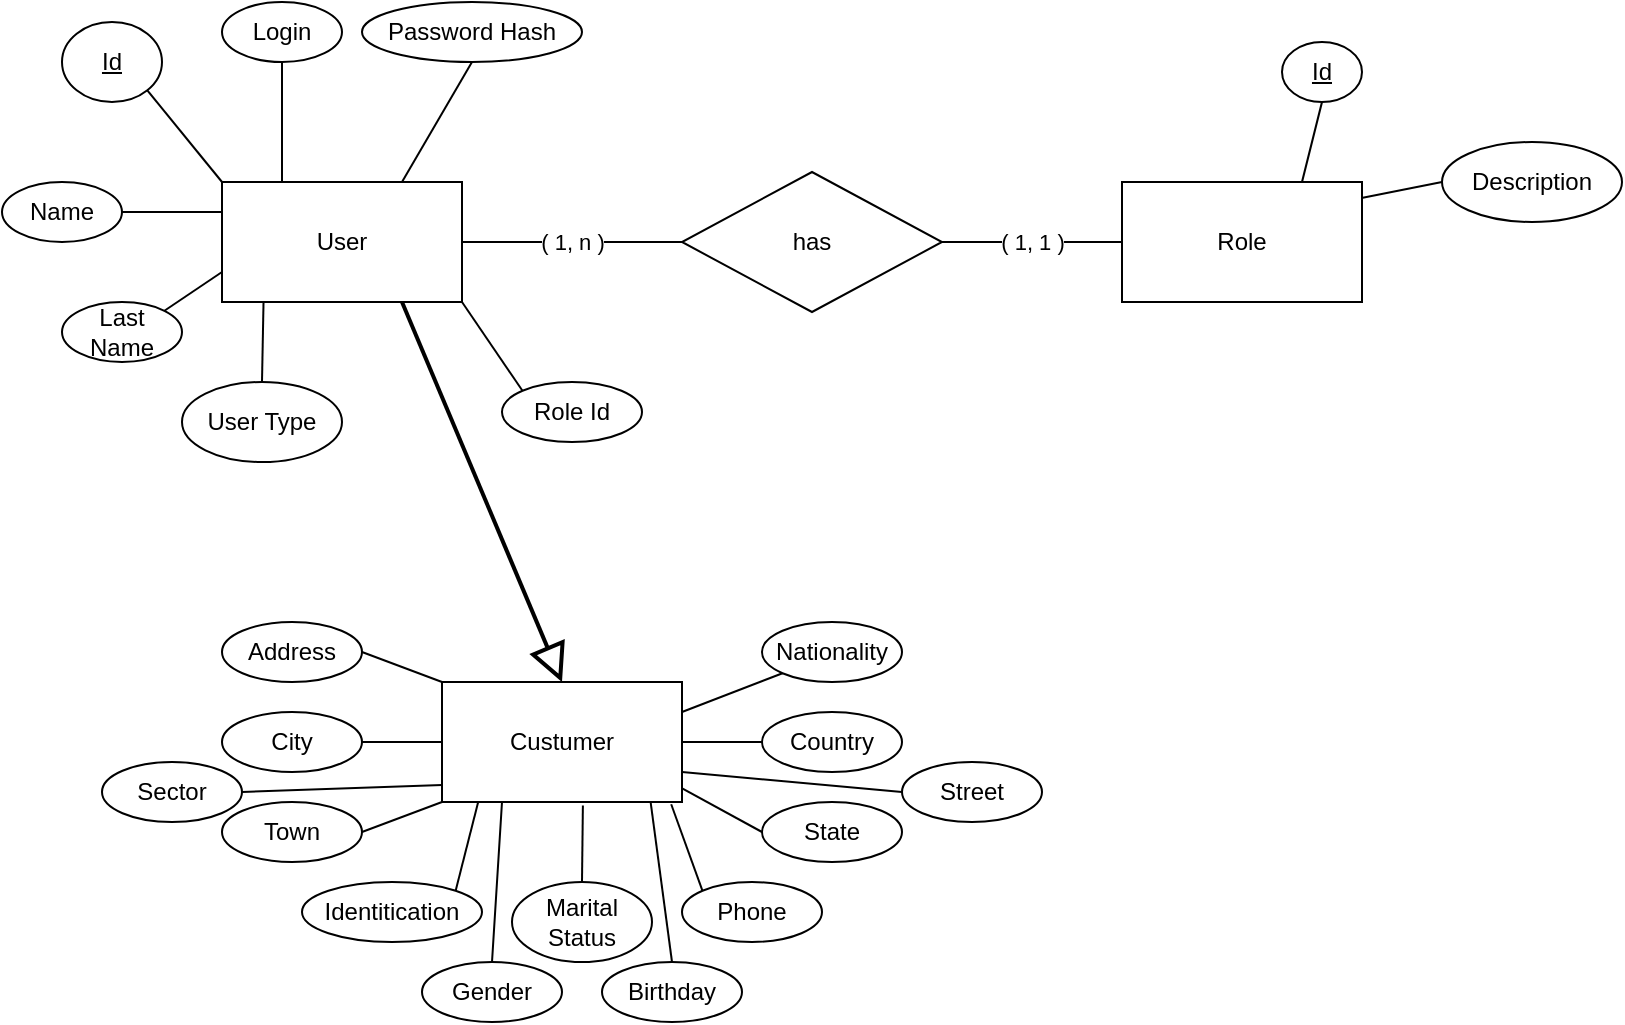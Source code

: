 <mxfile>
    <diagram id="g1JL9ZHR27udJtGyHOAo" name="Page-1">
        <mxGraphModel dx="669" dy="433" grid="1" gridSize="10" guides="1" tooltips="1" connect="1" arrows="1" fold="1" page="1" pageScale="1" pageWidth="850" pageHeight="1100" math="0" shadow="0">
            <root>
                <mxCell id="0"/>
                <mxCell id="1" parent="0"/>
                <mxCell id="32" value="( 1, n )" style="edgeStyle=none;html=1;entryX=0;entryY=0.5;entryDx=0;entryDy=0;endArrow=none;endFill=0;" parent="1" source="3" target="26" edge="1">
                    <mxGeometry x="-0.003" relative="1" as="geometry">
                        <mxPoint as="offset"/>
                    </mxGeometry>
                </mxCell>
                <mxCell id="79" style="edgeStyle=none;html=1;exitX=0.75;exitY=1;exitDx=0;exitDy=0;entryX=0.5;entryY=0;entryDx=0;entryDy=0;endArrow=block;endFill=0;targetPerimeterSpacing=4;endSize=14;startSize=11;strokeWidth=2;" parent="1" source="3" target="65" edge="1">
                    <mxGeometry relative="1" as="geometry"/>
                </mxCell>
                <mxCell id="3" value="User" style="rounded=0;whiteSpace=wrap;html=1;" parent="1" vertex="1">
                    <mxGeometry x="180" y="390" width="120" height="60" as="geometry"/>
                </mxCell>
                <mxCell id="33" value="( 1, 1 )" style="edgeStyle=none;html=1;exitX=0;exitY=0.5;exitDx=0;exitDy=0;endArrow=none;endFill=0;" parent="1" source="4" target="26" edge="1">
                    <mxGeometry relative="1" as="geometry"/>
                </mxCell>
                <mxCell id="4" value="Role" style="rounded=0;whiteSpace=wrap;html=1;movable=1;resizable=1;rotatable=1;deletable=1;editable=1;connectable=1;" parent="1" vertex="1">
                    <mxGeometry x="630" y="390" width="120" height="60" as="geometry"/>
                </mxCell>
                <mxCell id="17" style="edgeStyle=none;html=1;exitX=1;exitY=1;exitDx=0;exitDy=0;entryX=0;entryY=0;entryDx=0;entryDy=0;endArrow=none;endFill=0;" parent="1" source="5" target="3" edge="1">
                    <mxGeometry relative="1" as="geometry"/>
                </mxCell>
                <mxCell id="5" value="Id" style="ellipse;whiteSpace=wrap;html=1;fontStyle=4" parent="1" vertex="1">
                    <mxGeometry x="100" y="310" width="50" height="40" as="geometry"/>
                </mxCell>
                <mxCell id="34" style="edgeStyle=none;html=1;exitX=0.5;exitY=1;exitDx=0;exitDy=0;entryX=0.25;entryY=0;entryDx=0;entryDy=0;endArrow=none;endFill=0;" parent="1" source="6" target="3" edge="1">
                    <mxGeometry relative="1" as="geometry"/>
                </mxCell>
                <mxCell id="6" value="Login" style="ellipse;whiteSpace=wrap;html=1;" parent="1" vertex="1">
                    <mxGeometry x="180" y="300" width="60" height="30" as="geometry"/>
                </mxCell>
                <mxCell id="7" value="Password Hash" style="ellipse;whiteSpace=wrap;html=1;" parent="1" vertex="1">
                    <mxGeometry x="250" y="300" width="110" height="30" as="geometry"/>
                </mxCell>
                <mxCell id="18" style="edgeStyle=none;html=1;exitX=1;exitY=0.5;exitDx=0;exitDy=0;entryX=0;entryY=0.25;entryDx=0;entryDy=0;endArrow=none;endFill=0;" parent="1" source="8" target="3" edge="1">
                    <mxGeometry relative="1" as="geometry"/>
                </mxCell>
                <mxCell id="8" value="Name" style="ellipse;whiteSpace=wrap;html=1;" parent="1" vertex="1">
                    <mxGeometry x="70" y="390" width="60" height="30" as="geometry"/>
                </mxCell>
                <mxCell id="19" style="edgeStyle=none;html=1;exitX=1;exitY=0;exitDx=0;exitDy=0;entryX=0;entryY=0.75;entryDx=0;entryDy=0;endArrow=none;endFill=0;" parent="1" source="9" target="3" edge="1">
                    <mxGeometry relative="1" as="geometry"/>
                </mxCell>
                <mxCell id="9" value="Last Name" style="ellipse;whiteSpace=wrap;html=1;" parent="1" vertex="1">
                    <mxGeometry x="100" y="450" width="60" height="30" as="geometry"/>
                </mxCell>
                <mxCell id="35" style="edgeStyle=none;html=1;exitX=0.5;exitY=0;exitDx=0;exitDy=0;entryX=0.173;entryY=1.002;entryDx=0;entryDy=0;entryPerimeter=0;endArrow=none;endFill=0;" parent="1" source="10" target="3" edge="1">
                    <mxGeometry relative="1" as="geometry"/>
                </mxCell>
                <mxCell id="10" value="User Type" style="ellipse;whiteSpace=wrap;html=1;" parent="1" vertex="1">
                    <mxGeometry x="160" y="490" width="80" height="40" as="geometry"/>
                </mxCell>
                <mxCell id="21" style="edgeStyle=none;html=1;exitX=0;exitY=0;exitDx=0;exitDy=0;entryX=1;entryY=1;entryDx=0;entryDy=0;endArrow=none;endFill=0;" parent="1" source="11" target="3" edge="1">
                    <mxGeometry relative="1" as="geometry"/>
                </mxCell>
                <mxCell id="11" value="Role&amp;nbsp;Id&lt;span style=&quot;color: rgba(0, 0, 0, 0); font-family: monospace; font-size: 0px; text-align: start;&quot;&gt;%3CmxGraphModel%3E%3Croot%3E%3CmxCell%20id%3D%220%22%2F%3E%3CmxCell%20id%3D%221%22%20parent%3D%220%22%2F%3E%3CmxCell%20id%3D%222%22%20value%3D%22Tipo%20de%20Usuario%22%20style%3D%22ellipse%3BwhiteSpace%3Dwrap%3Bhtml%3D1%3B%22%20vertex%3D%221%22%20parent%3D%221%22%3E%3CmxGeometry%20x%3D%22280%22%20y%3D%22640%22%20width%3D%22120%22%20height%3D%2280%22%20as%3D%22geometry%22%2F%3E%3C%2FmxCell%3E%3C%2Froot%3E%3C%2FmxGraphModel%3E&lt;/span&gt;" style="ellipse;whiteSpace=wrap;html=1;" parent="1" vertex="1">
                    <mxGeometry x="320" y="490" width="70" height="30" as="geometry"/>
                </mxCell>
                <mxCell id="22" style="edgeStyle=none;html=1;exitX=0.5;exitY=1;exitDx=0;exitDy=0;entryX=0.75;entryY=0;entryDx=0;entryDy=0;endArrow=none;endFill=0;movable=1;resizable=1;rotatable=1;deletable=1;editable=1;connectable=1;" parent="1" source="12" target="4" edge="1">
                    <mxGeometry relative="1" as="geometry"/>
                </mxCell>
                <mxCell id="12" value="Id" style="ellipse;whiteSpace=wrap;html=1;movable=1;resizable=1;rotatable=1;deletable=1;editable=1;connectable=1;fontStyle=4" parent="1" vertex="1">
                    <mxGeometry x="710" y="320" width="40" height="30" as="geometry"/>
                </mxCell>
                <mxCell id="23" style="edgeStyle=none;html=1;exitX=0;exitY=0.5;exitDx=0;exitDy=0;entryX=0.998;entryY=0.133;entryDx=0;entryDy=0;entryPerimeter=0;endArrow=none;endFill=0;movable=1;resizable=1;rotatable=1;deletable=1;editable=1;connectable=1;" parent="1" source="13" target="4" edge="1">
                    <mxGeometry relative="1" as="geometry"/>
                </mxCell>
                <mxCell id="13" value="Description" style="ellipse;whiteSpace=wrap;html=1;movable=1;resizable=1;rotatable=1;deletable=1;editable=1;connectable=1;" parent="1" vertex="1">
                    <mxGeometry x="790" y="370" width="90" height="40" as="geometry"/>
                </mxCell>
                <mxCell id="14" value="" style="endArrow=none;html=1;entryX=0.5;entryY=1;entryDx=0;entryDy=0;exitX=0.75;exitY=0;exitDx=0;exitDy=0;" parent="1" source="3" target="7" edge="1">
                    <mxGeometry width="50" height="50" relative="1" as="geometry">
                        <mxPoint x="440" y="440" as="sourcePoint"/>
                        <mxPoint x="490" y="390" as="targetPoint"/>
                    </mxGeometry>
                </mxCell>
                <mxCell id="26" value="has" style="rhombus;whiteSpace=wrap;html=1;" parent="1" vertex="1">
                    <mxGeometry x="410" y="385" width="130" height="70" as="geometry"/>
                </mxCell>
                <mxCell id="70" style="edgeStyle=none;html=1;exitX=1;exitY=0;exitDx=0;exitDy=0;entryX=0.15;entryY=1.007;entryDx=0;entryDy=0;entryPerimeter=0;endArrow=none;endFill=0;" parent="1" source="36" target="65" edge="1">
                    <mxGeometry relative="1" as="geometry"/>
                </mxCell>
                <mxCell id="36" value="Identitication" style="ellipse;whiteSpace=wrap;html=1;" parent="1" vertex="1">
                    <mxGeometry x="220" y="740" width="90" height="30" as="geometry"/>
                </mxCell>
                <mxCell id="72" style="edgeStyle=none;html=1;exitX=0.5;exitY=0;exitDx=0;exitDy=0;entryX=0.25;entryY=1;entryDx=0;entryDy=0;endArrow=none;endFill=0;" parent="1" source="37" target="65" edge="1">
                    <mxGeometry relative="1" as="geometry"/>
                </mxCell>
                <mxCell id="37" value="Gender" style="ellipse;whiteSpace=wrap;html=1;" parent="1" vertex="1">
                    <mxGeometry x="280" y="780" width="70" height="30" as="geometry"/>
                </mxCell>
                <mxCell id="71" style="edgeStyle=none;html=1;exitX=0.5;exitY=0;exitDx=0;exitDy=0;entryX=0.587;entryY=1.03;entryDx=0;entryDy=0;entryPerimeter=0;endArrow=none;endFill=0;" parent="1" source="38" target="65" edge="1">
                    <mxGeometry relative="1" as="geometry"/>
                </mxCell>
                <mxCell id="38" value="Marital Status" style="ellipse;whiteSpace=wrap;html=1;" parent="1" vertex="1">
                    <mxGeometry x="325" y="740" width="70" height="40" as="geometry"/>
                </mxCell>
                <mxCell id="73" style="edgeStyle=none;html=1;exitX=0.5;exitY=0;exitDx=0;exitDy=0;entryX=0.869;entryY=0.996;entryDx=0;entryDy=0;entryPerimeter=0;endArrow=none;endFill=0;" parent="1" source="39" target="65" edge="1">
                    <mxGeometry relative="1" as="geometry"/>
                </mxCell>
                <mxCell id="39" value="Birthday" style="ellipse;whiteSpace=wrap;html=1;" parent="1" vertex="1">
                    <mxGeometry x="370" y="780" width="70" height="30" as="geometry"/>
                </mxCell>
                <mxCell id="74" style="edgeStyle=none;html=1;exitX=0;exitY=0;exitDx=0;exitDy=0;entryX=0.955;entryY=1.019;entryDx=0;entryDy=0;entryPerimeter=0;endArrow=none;endFill=0;" parent="1" source="40" target="65" edge="1">
                    <mxGeometry relative="1" as="geometry"/>
                </mxCell>
                <mxCell id="40" value="Phone" style="ellipse;whiteSpace=wrap;html=1;" parent="1" vertex="1">
                    <mxGeometry x="410" y="740" width="70" height="30" as="geometry"/>
                </mxCell>
                <mxCell id="78" style="edgeStyle=none;html=1;exitX=0;exitY=1;exitDx=0;exitDy=0;entryX=1;entryY=0.25;entryDx=0;entryDy=0;endArrow=none;endFill=0;" parent="1" source="41" target="65" edge="1">
                    <mxGeometry relative="1" as="geometry"/>
                </mxCell>
                <mxCell id="41" value="Nationality" style="ellipse;whiteSpace=wrap;html=1;" parent="1" vertex="1">
                    <mxGeometry x="450" y="610" width="70" height="30" as="geometry"/>
                </mxCell>
                <mxCell id="66" style="edgeStyle=none;html=1;exitX=1;exitY=0.5;exitDx=0;exitDy=0;entryX=0;entryY=0;entryDx=0;entryDy=0;endArrow=none;endFill=0;" parent="1" source="42" target="65" edge="1">
                    <mxGeometry relative="1" as="geometry"/>
                </mxCell>
                <mxCell id="42" value="Address" style="ellipse;whiteSpace=wrap;html=1;" parent="1" vertex="1">
                    <mxGeometry x="180" y="610" width="70" height="30" as="geometry"/>
                </mxCell>
                <mxCell id="77" style="edgeStyle=none;html=1;exitX=0;exitY=0.5;exitDx=0;exitDy=0;entryX=1;entryY=0.75;entryDx=0;entryDy=0;endArrow=none;endFill=0;" parent="1" source="43" target="65" edge="1">
                    <mxGeometry relative="1" as="geometry"/>
                </mxCell>
                <mxCell id="43" value="Street" style="ellipse;whiteSpace=wrap;html=1;" parent="1" vertex="1">
                    <mxGeometry x="520" y="680" width="70" height="30" as="geometry"/>
                </mxCell>
                <mxCell id="68" style="edgeStyle=none;html=1;exitX=1;exitY=0.5;exitDx=0;exitDy=0;entryX=0.001;entryY=0.858;entryDx=0;entryDy=0;entryPerimeter=0;endArrow=none;endFill=0;" parent="1" source="44" target="65" edge="1">
                    <mxGeometry relative="1" as="geometry"/>
                </mxCell>
                <mxCell id="44" value="Sector" style="ellipse;whiteSpace=wrap;html=1;" parent="1" vertex="1">
                    <mxGeometry x="120" y="680" width="70" height="30" as="geometry"/>
                </mxCell>
                <mxCell id="67" style="edgeStyle=none;html=1;exitX=1;exitY=0.5;exitDx=0;exitDy=0;entryX=0;entryY=0.5;entryDx=0;entryDy=0;endArrow=none;endFill=0;" parent="1" source="45" target="65" edge="1">
                    <mxGeometry relative="1" as="geometry"/>
                </mxCell>
                <mxCell id="45" value="City" style="ellipse;whiteSpace=wrap;html=1;" parent="1" vertex="1">
                    <mxGeometry x="180" y="655" width="70" height="30" as="geometry"/>
                </mxCell>
                <mxCell id="76" style="edgeStyle=none;html=1;exitX=0;exitY=0.5;exitDx=0;exitDy=0;entryX=1;entryY=0.5;entryDx=0;entryDy=0;endArrow=none;endFill=0;" parent="1" source="46" target="65" edge="1">
                    <mxGeometry relative="1" as="geometry"/>
                </mxCell>
                <mxCell id="46" value="Country" style="ellipse;whiteSpace=wrap;html=1;" parent="1" vertex="1">
                    <mxGeometry x="450" y="655" width="70" height="30" as="geometry"/>
                </mxCell>
                <mxCell id="75" style="edgeStyle=none;html=1;exitX=0;exitY=0.5;exitDx=0;exitDy=0;entryX=0.995;entryY=0.881;entryDx=0;entryDy=0;entryPerimeter=0;endArrow=none;endFill=0;" parent="1" source="47" target="65" edge="1">
                    <mxGeometry relative="1" as="geometry"/>
                </mxCell>
                <mxCell id="47" value="State" style="ellipse;whiteSpace=wrap;html=1;" parent="1" vertex="1">
                    <mxGeometry x="450" y="700" width="70" height="30" as="geometry"/>
                </mxCell>
                <mxCell id="69" style="edgeStyle=none;html=1;exitX=1;exitY=0.5;exitDx=0;exitDy=0;entryX=0;entryY=1;entryDx=0;entryDy=0;endArrow=none;endFill=0;" parent="1" source="48" target="65" edge="1">
                    <mxGeometry relative="1" as="geometry"/>
                </mxCell>
                <mxCell id="48" value="Town" style="ellipse;whiteSpace=wrap;html=1;" parent="1" vertex="1">
                    <mxGeometry x="180" y="700" width="70" height="30" as="geometry"/>
                </mxCell>
                <mxCell id="65" value="Custumer" style="rounded=0;whiteSpace=wrap;html=1;" parent="1" vertex="1">
                    <mxGeometry x="290" y="640" width="120" height="60" as="geometry"/>
                </mxCell>
            </root>
        </mxGraphModel>
    </diagram>
</mxfile>
